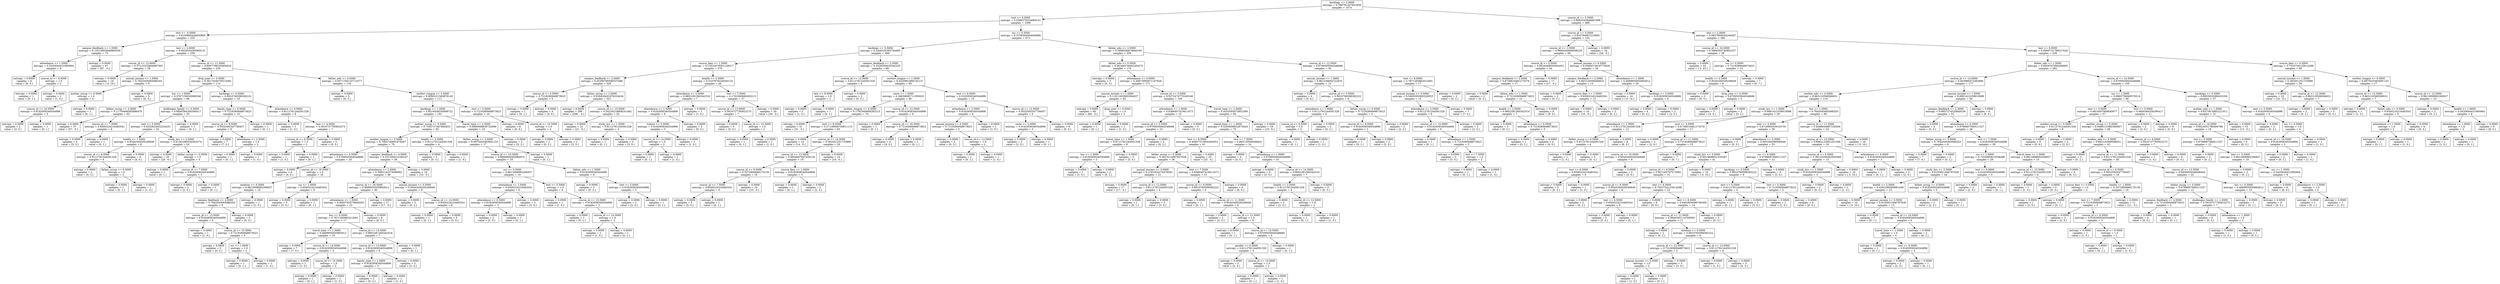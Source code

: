 digraph Tree {
0 [label="backlogs <= 2.5000\nentropy = 0.799791207831856\nsamples = 1474", shape="box"] ;
1 [label="test <= 6.5000\nentropy = 0.5580376324684141\nsamples = 1006", shape="box"] ;
0 -> 1 ;
2 [label="test <= -0.5000\nentropy = 0.8100860428450865\nsamples = 333", shape="box"] ;
1 -> 2 ;
3 [label="campus_feedback <= 1.5000\nentropy = 0.10215803640865039\nsamples = 75", shape="box"] ;
2 -> 3 ;
4 [label="attendance <= 1.5000\nentropy = 0.5435644431995964\nsamples = 8", shape="box"] ;
3 -> 4 ;
5 [label="entropy = 0.0000\nsamples = 6\nvalue = [6. 0.]", shape="box"] ;
4 -> 5 ;
6 [label="course_id <= 6.5000\nentropy = 1.0\nsamples = 2", shape="box"] ;
4 -> 6 ;
7 [label="entropy = 0.0000\nsamples = 1\nvalue = [0. 1.]", shape="box"] ;
6 -> 7 ;
8 [label="entropy = 0.0000\nsamples = 1\nvalue = [1. 0.]", shape="box"] ;
6 -> 8 ;
9 [label="entropy = 0.0000\nsamples = 67\nvalue = [67.  0.]", shape="box"] ;
3 -> 9 ;
10 [label="test <= 2.0000\nentropy = 0.9020054365905131\nsamples = 258", shape="box"] ;
2 -> 10 ;
11 [label="course_id <= 13.0000\nentropy = 0.37123232664087563\nsamples = 28", shape="box"] ;
10 -> 11 ;
12 [label="entropy = 0.0000\nsamples = 19\nvalue = [ 0. 19.]", shape="box"] ;
11 -> 12 ;
13 [label="annual_income <= 1.5000\nentropy = 0.7642045065086203\nsamples = 9", shape="box"] ;
11 -> 13 ;
14 [label="mother_occup <= 0.5000\nentropy = 1.0\nsamples = 4", shape="box"] ;
13 -> 14 ;
15 [label="course_id <= 16.0000\nentropy = 0.9182958340544896\nsamples = 3", shape="box"] ;
14 -> 15 ;
16 [label="entropy = 0.0000\nsamples = 2\nvalue = [2. 0.]", shape="box"] ;
15 -> 16 ;
17 [label="entropy = 0.0000\nsamples = 1\nvalue = [0. 1.]", shape="box"] ;
15 -> 17 ;
18 [label="entropy = 0.0000\nsamples = 1\nvalue = [0. 1.]", shape="box"] ;
14 -> 18 ;
19 [label="entropy = 0.0000\nsamples = 5\nvalue = [0. 5.]", shape="box"] ;
13 -> 19 ;
20 [label="course_id <= 11.5000\nentropy = 0.8007768165404424\nsamples = 230", shape="box"] ;
10 -> 20 ;
21 [label="drop_year <= 0.5000\nentropy = 0.5617526078313282\nsamples = 114", shape="box"] ;
20 -> 21 ;
22 [label="hsc <= 1.5000\nentropy = 0.3767150026960246\nsamples = 96", shape="box"] ;
21 -> 22 ;
23 [label="father_occup <= 2.0000\nentropy = 0.11759466565886476\nsamples = 63", shape="box"] ;
22 -> 23 ;
24 [label="entropy = 0.0000\nsamples = 57\nvalue = [57.  0.]", shape="box"] ;
23 -> 24 ;
25 [label="course_id <= 7.5000\nentropy = 0.6500224216483541\nsamples = 6", shape="box"] ;
23 -> 25 ;
26 [label="entropy = 0.0000\nsamples = 5\nvalue = [5. 0.]", shape="box"] ;
25 -> 26 ;
27 [label="entropy = 0.0000\nsamples = 1\nvalue = [0. 1.]", shape="box"] ;
25 -> 27 ;
28 [label="challenges_family <= 0.5000\nentropy = 0.6840384356390417\nsamples = 33", shape="box"] ;
22 -> 28 ;
29 [label="test <= 5.5000\nentropy = 0.6252624052234231\nsamples = 32", shape="box"] ;
28 -> 29 ;
30 [label="health <= 1.5000\nentropy = 0.9544340029249649\nsamples = 8", shape="box"] ;
29 -> 30 ;
31 [label="course_id <= 4.0000\nentropy = 0.8112781244591328\nsamples = 4", shape="box"] ;
30 -> 31 ;
32 [label="entropy = 0.0000\nsamples = 2\nvalue = [0. 2.]", shape="box"] ;
31 -> 32 ;
33 [label="father_occup <= 0.5000\nentropy = 1.0\nsamples = 2", shape="box"] ;
31 -> 33 ;
34 [label="entropy = 0.0000\nsamples = 1\nvalue = [0. 1.]", shape="box"] ;
33 -> 34 ;
35 [label="entropy = 0.0000\nsamples = 1\nvalue = [1. 0.]", shape="box"] ;
33 -> 35 ;
36 [label="entropy = 0.0000\nsamples = 4\nvalue = [4. 0.]", shape="box"] ;
30 -> 36 ;
37 [label="study_hrs <= 2.5000\nentropy = 0.41381685030363374\nsamples = 24", shape="box"] ;
29 -> 37 ;
38 [label="entropy = 0.0000\nsamples = 20\nvalue = [20.  0.]", shape="box"] ;
37 -> 38 ;
39 [label="father_occup <= 0.5000\nentropy = 1.0\nsamples = 4", shape="box"] ;
37 -> 39 ;
40 [label="entropy = 0.0000\nsamples = 1\nvalue = [0. 1.]", shape="box"] ;
39 -> 40 ;
41 [label="course_id <= 7.0000\nentropy = 0.9182958340544896\nsamples = 3", shape="box"] ;
39 -> 41 ;
42 [label="entropy = 0.0000\nsamples = 2\nvalue = [2. 0.]", shape="box"] ;
41 -> 42 ;
43 [label="entropy = 0.0000\nsamples = 1\nvalue = [0. 1.]", shape="box"] ;
41 -> 43 ;
44 [label="entropy = 0.0000\nsamples = 1\nvalue = [0. 1.]", shape="box"] ;
28 -> 44 ;
45 [label="backlogs <= 0.5000\nentropy = 0.9910760598382222\nsamples = 18", shape="box"] ;
21 -> 45 ;
46 [label="family_type <= 0.5000\nentropy = 0.7219280948873623\nsamples = 10", shape="box"] ;
45 -> 46 ;
47 [label="course_id <= 8.5000\nentropy = 0.5032583347756457\nsamples = 9", shape="box"] ;
46 -> 47 ;
48 [label="entropy = 0.0000\nsamples = 7\nvalue = [7. 0.]", shape="box"] ;
47 -> 48 ;
49 [label="attendance <= 2.5000\nentropy = 1.0\nsamples = 2", shape="box"] ;
47 -> 49 ;
50 [label="entropy = 0.0000\nsamples = 1\nvalue = [0. 1.]", shape="box"] ;
49 -> 50 ;
51 [label="entropy = 0.0000\nsamples = 1\nvalue = [1. 0.]", shape="box"] ;
49 -> 51 ;
52 [label="entropy = 0.0000\nsamples = 1\nvalue = [0. 1.]", shape="box"] ;
46 -> 52 ;
53 [label="attendance <= 0.5000\nentropy = 0.8112781244591328\nsamples = 8", shape="box"] ;
45 -> 53 ;
54 [label="entropy = 0.0000\nsamples = 1\nvalue = [1. 0.]", shape="box"] ;
53 -> 54 ;
55 [label="test <= 4.5000\nentropy = 0.5916727785823275\nsamples = 7", shape="box"] ;
53 -> 55 ;
56 [label="course_id <= 6.5000\nentropy = 1.0\nsamples = 2", shape="box"] ;
55 -> 56 ;
57 [label="entropy = 0.0000\nsamples = 1\nvalue = [1. 0.]", shape="box"] ;
56 -> 57 ;
58 [label="entropy = 0.0000\nsamples = 1\nvalue = [0. 1.]", shape="box"] ;
56 -> 58 ;
59 [label="entropy = 0.0000\nsamples = 5\nvalue = [0. 5.]", shape="box"] ;
55 -> 59 ;
60 [label="father_edu <= 0.5000\nentropy = 0.9371100125712577\nsamples = 116", shape="box"] ;
20 -> 60 ;
61 [label="entropy = 0.0000\nsamples = 5\nvalue = [0. 5.]", shape="box"] ;
60 -> 61 ;
62 [label="mother_tongue <= 3.5000\nentropy = 0.9090221560878149\nsamples = 111", shape="box"] ;
60 -> 62 ;
63 [label="backlogs <= 1.5000\nentropy = 0.8516458330898722\nsamples = 101", shape="box"] ;
62 -> 63 ;
64 [label="mother_occup <= 0.5000\nentropy = 0.7592757847892833\nsamples = 82", shape="box"] ;
63 -> 64 ;
65 [label="mother_tongue <= 0.5000\nentropy = 0.7062740891876007\nsamples = 78", shape="box"] ;
64 -> 65 ;
66 [label="attendance <= 0.5000\nentropy = 0.9709505944546686\nsamples = 20", shape="box"] ;
65 -> 66 ;
67 [label="entropy = 0.0000\nsamples = 4\nvalue = [4. 0.]", shape="box"] ;
66 -> 67 ;
68 [label="course_id <= 16.5000\nentropy = 1.0\nsamples = 16", shape="box"] ;
66 -> 68 ;
69 [label="medium <= 0.5000\nentropy = 0.8812908992306927\nsamples = 10", shape="box"] ;
68 -> 69 ;
70 [label="campus_feedback <= 4.0000\nentropy = 0.7642045065086203\nsamples = 9", shape="box"] ;
69 -> 70 ;
71 [label="course_id <= 13.0000\nentropy = 0.9182958340544896\nsamples = 6", shape="box"] ;
70 -> 71 ;
72 [label="entropy = 0.0000\nsamples = 1\nvalue = [1. 0.]", shape="box"] ;
71 -> 72 ;
73 [label="course_id <= 15.5000\nentropy = 0.7219280948873623\nsamples = 5", shape="box"] ;
71 -> 73 ;
74 [label="entropy = 0.0000\nsamples = 3\nvalue = [0. 3.]", shape="box"] ;
73 -> 74 ;
75 [label="ssc <= 1.0000\nentropy = 1.0\nsamples = 2", shape="box"] ;
73 -> 75 ;
76 [label="entropy = 0.0000\nsamples = 1\nvalue = [0. 1.]", shape="box"] ;
75 -> 76 ;
77 [label="entropy = 0.0000\nsamples = 1\nvalue = [1. 0.]", shape="box"] ;
75 -> 77 ;
78 [label="entropy = 0.0000\nsamples = 3\nvalue = [0. 3.]", shape="box"] ;
70 -> 78 ;
79 [label="entropy = 0.0000\nsamples = 1\nvalue = [1. 0.]", shape="box"] ;
69 -> 79 ;
80 [label="ssc <= 1.5000\nentropy = 0.6500224216483541\nsamples = 6", shape="box"] ;
68 -> 80 ;
81 [label="entropy = 0.0000\nsamples = 5\nvalue = [5. 0.]", shape="box"] ;
80 -> 81 ;
82 [label="entropy = 0.0000\nsamples = 1\nvalue = [0. 1.]", shape="box"] ;
80 -> 82 ;
83 [label="campus_feedback <= 4.5000\nentropy = 0.531340014180167\nsamples = 58", shape="box"] ;
65 -> 83 ;
84 [label="attendance <= 2.5000\nentropy = 0.5993142373098092\nsamples = 48", shape="box"] ;
83 -> 84 ;
85 [label="course_id <= 16.5000\nentropy = 0.4689955935892812\nsamples = 40", shape="box"] ;
84 -> 85 ;
86 [label="attendance <= 1.5000\nentropy = 0.6665783579949205\nsamples = 23", shape="box"] ;
85 -> 86 ;
87 [label="hsc <= 0.5000\nentropy = 0.7871265862012691\nsamples = 17", shape="box"] ;
86 -> 87 ;
88 [label="travel_time <= 1.5000\nentropy = 0.4689955935892812\nsamples = 10", shape="box"] ;
87 -> 88 ;
89 [label="entropy = 0.0000\nsamples = 7\nvalue = [7. 0.]", shape="box"] ;
88 -> 89 ;
90 [label="course_id <= 14.5000\nentropy = 0.9182958340544896\nsamples = 3", shape="box"] ;
88 -> 90 ;
91 [label="entropy = 0.0000\nsamples = 1\nvalue = [1. 0.]", shape="box"] ;
90 -> 91 ;
92 [label="course_id <= 15.5000\nentropy = 1.0\nsamples = 2", shape="box"] ;
90 -> 92 ;
93 [label="entropy = 0.0000\nsamples = 1\nvalue = [0. 1.]", shape="box"] ;
92 -> 93 ;
94 [label="entropy = 0.0000\nsamples = 1\nvalue = [1. 0.]", shape="box"] ;
92 -> 94 ;
95 [label="course_id <= 15.5000\nentropy = 0.9852281360342516\nsamples = 7", shape="box"] ;
87 -> 95 ;
96 [label="course_id <= 13.0000\nentropy = 0.9182958340544896\nsamples = 6", shape="box"] ;
95 -> 96 ;
97 [label="family_type <= 1.0000\nentropy = 0.9182958340544896\nsamples = 3", shape="box"] ;
96 -> 97 ;
98 [label="entropy = 0.0000\nsamples = 2\nvalue = [0. 2.]", shape="box"] ;
97 -> 98 ;
99 [label="entropy = 0.0000\nsamples = 1\nvalue = [1. 0.]", shape="box"] ;
97 -> 99 ;
100 [label="entropy = 0.0000\nsamples = 3\nvalue = [3. 0.]", shape="box"] ;
96 -> 100 ;
101 [label="entropy = 0.0000\nsamples = 1\nvalue = [0. 1.]", shape="box"] ;
95 -> 101 ;
102 [label="entropy = 0.0000\nsamples = 6\nvalue = [6. 0.]", shape="box"] ;
86 -> 102 ;
103 [label="entropy = 0.0000\nsamples = 17\nvalue = [17.  0.]", shape="box"] ;
85 -> 103 ;
104 [label="annual_income <= 0.5000\nentropy = 0.9544340029249649\nsamples = 8", shape="box"] ;
84 -> 104 ;
105 [label="entropy = 0.0000\nsamples = 2\nvalue = [0. 2.]", shape="box"] ;
104 -> 105 ;
106 [label="course_id <= 14.5000\nentropy = 0.6500224216483541\nsamples = 6", shape="box"] ;
104 -> 106 ;
107 [label="entropy = 0.0000\nsamples = 1\nvalue = [0. 1.]", shape="box"] ;
106 -> 107 ;
108 [label="entropy = 0.0000\nsamples = 5\nvalue = [5. 0.]", shape="box"] ;
106 -> 108 ;
109 [label="entropy = 0.0000\nsamples = 10\nvalue = [10.  0.]", shape="box"] ;
83 -> 109 ;
110 [label="health <= 0.5000\nentropy = 0.8112781244591328\nsamples = 4", shape="box"] ;
64 -> 110 ;
111 [label="entropy = 0.0000\nsamples = 3\nvalue = [0. 3.]", shape="box"] ;
110 -> 111 ;
112 [label="entropy = 0.0000\nsamples = 1\nvalue = [1. 0.]", shape="box"] ;
110 -> 112 ;
113 [label="travel_time <= 2.5000\nentropy = 0.9980008838722996\nsamples = 19", shape="box"] ;
63 -> 113 ;
114 [label="father_occup <= 3.5000\nentropy = 0.9975025463691153\nsamples = 17", shape="box"] ;
113 -> 114 ;
115 [label="course_id <= 16.5000\nentropy = 0.9886994082884974\nsamples = 16", shape="box"] ;
114 -> 115 ;
116 [label="ssc <= 0.5000\nentropy = 0.8812908992306927\nsamples = 10", shape="box"] ;
115 -> 116 ;
117 [label="attendance <= 1.5000\nentropy = 0.6500224216483541\nsamples = 6", shape="box"] ;
116 -> 117 ;
118 [label="attendance <= 0.5000\nentropy = 0.9182958340544896\nsamples = 3", shape="box"] ;
117 -> 118 ;
119 [label="entropy = 0.0000\nsamples = 2\nvalue = [2. 0.]", shape="box"] ;
118 -> 119 ;
120 [label="entropy = 0.0000\nsamples = 1\nvalue = [0. 1.]", shape="box"] ;
118 -> 120 ;
121 [label="entropy = 0.0000\nsamples = 3\nvalue = [3. 0.]", shape="box"] ;
117 -> 121 ;
122 [label="test <= 5.5000\nentropy = 1.0\nsamples = 4", shape="box"] ;
116 -> 122 ;
123 [label="entropy = 0.0000\nsamples = 1\nvalue = [1. 0.]", shape="box"] ;
122 -> 123 ;
124 [label="course_id <= 13.5000\nentropy = 0.9182958340544896\nsamples = 3", shape="box"] ;
122 -> 124 ;
125 [label="entropy = 0.0000\nsamples = 1\nvalue = [0. 1.]", shape="box"] ;
124 -> 125 ;
126 [label="course_id <= 14.5000\nentropy = 1.0\nsamples = 2", shape="box"] ;
124 -> 126 ;
127 [label="entropy = 0.0000\nsamples = 1\nvalue = [1. 0.]", shape="box"] ;
126 -> 127 ;
128 [label="entropy = 0.0000\nsamples = 1\nvalue = [0. 1.]", shape="box"] ;
126 -> 128 ;
129 [label="father_edu <= 1.5000\nentropy = 0.9182958340544896\nsamples = 6", shape="box"] ;
115 -> 129 ;
130 [label="entropy = 0.0000\nsamples = 3\nvalue = [0. 3.]", shape="box"] ;
129 -> 130 ;
131 [label="test <= 5.0000\nentropy = 0.9182958340544896\nsamples = 3", shape="box"] ;
129 -> 131 ;
132 [label="entropy = 0.0000\nsamples = 2\nvalue = [2. 0.]", shape="box"] ;
131 -> 132 ;
133 [label="entropy = 0.0000\nsamples = 1\nvalue = [0. 1.]", shape="box"] ;
131 -> 133 ;
134 [label="entropy = 0.0000\nsamples = 1\nvalue = [0. 1.]", shape="box"] ;
114 -> 134 ;
135 [label="entropy = 0.0000\nsamples = 2\nvalue = [0. 2.]", shape="box"] ;
113 -> 135 ;
136 [label="test <= 5.5000\nentropy = 0.7219280948873623\nsamples = 10", shape="box"] ;
62 -> 136 ;
137 [label="entropy = 0.0000\nsamples = 6\nvalue = [0. 6.]", shape="box"] ;
136 -> 137 ;
138 [label="course_id <= 15.5000\nentropy = 1.0\nsamples = 4", shape="box"] ;
136 -> 138 ;
139 [label="entropy = 0.0000\nsamples = 2\nvalue = [0. 2.]", shape="box"] ;
138 -> 139 ;
140 [label="entropy = 0.0000\nsamples = 2\nvalue = [2. 0.]", shape="box"] ;
138 -> 140 ;
141 [label="ssc <= 0.5000\nentropy = 0.3708394594646686\nsamples = 673", shape="box"] ;
1 -> 141 ;
142 [label="backlogs <= 0.5000\nentropy = 0.2446335393744495\nsamples = 469", shape="box"] ;
141 -> 142 ;
143 [label="source_fees <= 1.5000\nentropy = 0.13532679201128317\nsamples = 370", shape="box"] ;
142 -> 143 ;
144 [label="campus_feedback <= 2.5000\nentropy = 0.05390790596537686\nsamples = 326", shape="box"] ;
143 -> 144 ;
145 [label="course_id <= 0.5000\nentropy = 0.7219280948873623\nsamples = 5", shape="box"] ;
144 -> 145 ;
146 [label="entropy = 0.0000\nsamples = 1\nvalue = [0. 1.]", shape="box"] ;
145 -> 146 ;
147 [label="entropy = 0.0000\nsamples = 4\nvalue = [4. 0.]", shape="box"] ;
145 -> 147 ;
148 [label="father_occup <= 2.0000\nentropy = 0.030426401876334434\nsamples = 321", shape="box"] ;
144 -> 148 ;
149 [label="entropy = 0.0000\nsamples = 296\nvalue = [296.   0.]", shape="box"] ;
148 -> 149 ;
150 [label="course_id <= 15.5000\nentropy = 0.24229218908241482\nsamples = 25", shape="box"] ;
148 -> 150 ;
151 [label="entropy = 0.0000\nsamples = 21\nvalue = [21.  0.]", shape="box"] ;
150 -> 151 ;
152 [label="study_hrs <= 1.5000\nentropy = 0.8112781244591328\nsamples = 4", shape="box"] ;
150 -> 152 ;
153 [label="entropy = 0.0000\nsamples = 1\nvalue = [0. 1.]", shape="box"] ;
152 -> 153 ;
154 [label="entropy = 0.0000\nsamples = 3\nvalue = [3. 0.]", shape="box"] ;
152 -> 154 ;
155 [label="health <= 0.5000\nentropy = 0.5107878229540133\nsamples = 44", shape="box"] ;
143 -> 155 ;
156 [label="attendance <= 2.5000\nentropy = 0.9852281360342516\nsamples = 7", shape="box"] ;
155 -> 156 ;
157 [label="attendance <= 1.5000\nentropy = 0.9182958340544896\nsamples = 6", shape="box"] ;
156 -> 157 ;
158 [label="tuition <= 0.5000\nentropy = 0.9182958340544896\nsamples = 3", shape="box"] ;
157 -> 158 ;
159 [label="course_id <= 14.5000\nentropy = 1.0\nsamples = 2", shape="box"] ;
158 -> 159 ;
160 [label="entropy = 0.0000\nsamples = 1\nvalue = [0. 1.]", shape="box"] ;
159 -> 160 ;
161 [label="entropy = 0.0000\nsamples = 1\nvalue = [1. 0.]", shape="box"] ;
159 -> 161 ;
162 [label="entropy = 0.0000\nsamples = 1\nvalue = [1. 0.]", shape="box"] ;
158 -> 162 ;
163 [label="entropy = 0.0000\nsamples = 3\nvalue = [0. 3.]", shape="box"] ;
157 -> 163 ;
164 [label="entropy = 0.0000\nsamples = 1\nvalue = [1. 0.]", shape="box"] ;
156 -> 164 ;
165 [label="test <= 7.5000\nentropy = 0.1792560669283215\nsamples = 37", shape="box"] ;
155 -> 165 ;
166 [label="course_id <= 13.0000\nentropy = 0.5916727785823275\nsamples = 7", shape="box"] ;
165 -> 166 ;
167 [label="entropy = 0.0000\nsamples = 5\nvalue = [5. 0.]", shape="box"] ;
166 -> 167 ;
168 [label="course_id <= 15.5000\nentropy = 1.0\nsamples = 2", shape="box"] ;
166 -> 168 ;
169 [label="entropy = 0.0000\nsamples = 1\nvalue = [0. 1.]", shape="box"] ;
168 -> 169 ;
170 [label="entropy = 0.0000\nsamples = 1\nvalue = [1. 0.]", shape="box"] ;
168 -> 170 ;
171 [label="entropy = 0.0000\nsamples = 30\nvalue = [30.  0.]", shape="box"] ;
165 -> 171 ;
172 [label="campus_feedback <= 2.5000\nentropy = 0.5328350630342235\nsamples = 99", shape="box"] ;
142 -> 172 ;
173 [label="course_id <= 12.0000\nentropy = 0.8112781244591328\nsamples = 4", shape="box"] ;
172 -> 173 ;
174 [label="test <= 8.0000\nentropy = 1.0\nsamples = 2", shape="box"] ;
173 -> 174 ;
175 [label="entropy = 0.0000\nsamples = 1\nvalue = [1. 0.]", shape="box"] ;
174 -> 175 ;
176 [label="entropy = 0.0000\nsamples = 1\nvalue = [0. 1.]", shape="box"] ;
174 -> 176 ;
177 [label="entropy = 0.0000\nsamples = 2\nvalue = [0. 2.]", shape="box"] ;
173 -> 177 ;
178 [label="mother_tongue <= 1.5000\nentropy = 0.4520861986745137\nsamples = 95", shape="box"] ;
172 -> 178 ;
179 [label="caste <= 1.5000\nentropy = 0.28639695711595625\nsamples = 80", shape="box"] ;
178 -> 179 ;
180 [label="mother_tongue <= 0.5000\nentropy = 0.1792560669283215\nsamples = 74", shape="box"] ;
179 -> 180 ;
181 [label="entropy = 0.0000\nsamples = 31\nvalue = [31.  0.]", shape="box"] ;
180 -> 181 ;
182 [label="test <= 8.5000\nentropy = 0.27138958750811115\nsamples = 43", shape="box"] ;
180 -> 182 ;
183 [label="entropy = 0.0000\nsamples = 14\nvalue = [14.  0.]", shape="box"] ;
182 -> 183 ;
184 [label="course_id <= 14.5000\nentropy = 0.362051251733998\nsamples = 29", shape="box"] ;
182 -> 184 ;
185 [label="course_id <= 13.5000\nentropy = 0.4854607607459134\nsamples = 19", shape="box"] ;
184 -> 185 ;
186 [label="course_id <= 9.0000\nentropy = 0.3372900666170139\nsamples = 16", shape="box"] ;
185 -> 186 ;
187 [label="course_id <= 7.5000\nentropy = 0.6500224216483541\nsamples = 6", shape="box"] ;
186 -> 187 ;
188 [label="entropy = 0.0000\nsamples = 5\nvalue = [5. 0.]", shape="box"] ;
187 -> 188 ;
189 [label="entropy = 0.0000\nsamples = 1\nvalue = [0. 1.]", shape="box"] ;
187 -> 189 ;
190 [label="entropy = 0.0000\nsamples = 10\nvalue = [10.  0.]", shape="box"] ;
186 -> 190 ;
191 [label="source_fees <= 1.0000\nentropy = 0.9182958340544896\nsamples = 3", shape="box"] ;
185 -> 191 ;
192 [label="entropy = 0.0000\nsamples = 1\nvalue = [0. 1.]", shape="box"] ;
191 -> 192 ;
193 [label="entropy = 0.0000\nsamples = 2\nvalue = [2. 0.]", shape="box"] ;
191 -> 193 ;
194 [label="entropy = 0.0000\nsamples = 10\nvalue = [10.  0.]", shape="box"] ;
184 -> 194 ;
195 [label="course_id <= 12.5000\nentropy = 0.9182958340544896\nsamples = 6", shape="box"] ;
179 -> 195 ;
196 [label="entropy = 0.0000\nsamples = 1\nvalue = [0. 1.]", shape="box"] ;
195 -> 196 ;
197 [label="course_id <= 16.5000\nentropy = 0.7219280948873623\nsamples = 5", shape="box"] ;
195 -> 197 ;
198 [label="entropy = 0.0000\nsamples = 4\nvalue = [4. 0.]", shape="box"] ;
197 -> 198 ;
199 [label="entropy = 0.0000\nsamples = 1\nvalue = [0. 1.]", shape="box"] ;
197 -> 199 ;
200 [label="test <= 9.5000\nentropy = 0.9182958340544896\nsamples = 15", shape="box"] ;
178 -> 200 ;
201 [label="attendance <= 2.5000\nentropy = 0.9182958340544896\nsamples = 6", shape="box"] ;
200 -> 201 ;
202 [label="annual_income <= 0.5000\nentropy = 0.7219280948873623\nsamples = 5", shape="box"] ;
201 -> 202 ;
203 [label="entropy = 0.0000\nsamples = 3\nvalue = [0. 3.]", shape="box"] ;
202 -> 203 ;
204 [label="course_id <= 13.5000\nentropy = 1.0\nsamples = 2", shape="box"] ;
202 -> 204 ;
205 [label="entropy = 0.0000\nsamples = 1\nvalue = [0. 1.]", shape="box"] ;
204 -> 205 ;
206 [label="entropy = 0.0000\nsamples = 1\nvalue = [1. 0.]", shape="box"] ;
204 -> 206 ;
207 [label="entropy = 0.0000\nsamples = 1\nvalue = [1. 0.]", shape="box"] ;
201 -> 207 ;
208 [label="course_id <= 12.5000\nentropy = 0.5032583347756457\nsamples = 9", shape="box"] ;
200 -> 208 ;
209 [label="caste <= 2.0000\nentropy = 0.9182958340544896\nsamples = 3", shape="box"] ;
208 -> 209 ;
210 [label="entropy = 0.0000\nsamples = 2\nvalue = [2. 0.]", shape="box"] ;
209 -> 210 ;
211 [label="entropy = 0.0000\nsamples = 1\nvalue = [0. 1.]", shape="box"] ;
209 -> 211 ;
212 [label="entropy = 0.0000\nsamples = 6\nvalue = [6. 0.]", shape="box"] ;
208 -> 212 ;
213 [label="father_edu <= 2.5000\nentropy = 0.5898596879060195\nsamples = 204", shape="box"] ;
141 -> 213 ;
214 [label="father_edu <= 0.5000\nentropy = 0.46166576092205475\nsamples = 174", shape="box"] ;
213 -> 214 ;
215 [label="entropy = 0.0000\nsamples = 3\nvalue = [0. 3.]", shape="box"] ;
214 -> 215 ;
216 [label="attendance <= 0.5000\nentropy = 0.40873890971167626\nsamples = 171", shape="box"] ;
214 -> 216 ;
217 [label="annual_income <= 1.5000\nentropy = 0.11911602665564837\nsamples = 62", shape="box"] ;
216 -> 217 ;
218 [label="entropy = 0.0000\nsamples = 60\nvalue = [60.  0.]", shape="box"] ;
217 -> 218 ;
219 [label="drop_year <= 0.5000\nentropy = 1.0\nsamples = 2", shape="box"] ;
217 -> 219 ;
220 [label="entropy = 0.0000\nsamples = 1\nvalue = [0. 1.]", shape="box"] ;
219 -> 220 ;
221 [label="entropy = 0.0000\nsamples = 1\nvalue = [1. 0.]", shape="box"] ;
219 -> 221 ;
222 [label="course_id <= 3.5000\nentropy = 0.5272474770240346\nsamples = 109", shape="box"] ;
216 -> 222 ;
223 [label="attendance <= 1.5000\nentropy = 0.8366407419411673\nsamples = 15", shape="box"] ;
222 -> 223 ;
224 [label="course_id <= 2.5000\nentropy = 0.9709505944546686\nsamples = 10", shape="box"] ;
223 -> 224 ;
225 [label="travel_time <= 1.5000\nentropy = 0.8112781244591328\nsamples = 8", shape="box"] ;
224 -> 225 ;
226 [label="hsc <= 1.5000\nentropy = 0.9182958340544896\nsamples = 3", shape="box"] ;
225 -> 226 ;
227 [label="entropy = 0.0000\nsamples = 1\nvalue = [1. 0.]", shape="box"] ;
226 -> 227 ;
228 [label="entropy = 0.0000\nsamples = 2\nvalue = [0. 2.]", shape="box"] ;
226 -> 228 ;
229 [label="entropy = 0.0000\nsamples = 5\nvalue = [5. 0.]", shape="box"] ;
225 -> 229 ;
230 [label="entropy = 0.0000\nsamples = 2\nvalue = [0. 2.]", shape="box"] ;
224 -> 230 ;
231 [label="entropy = 0.0000\nsamples = 5\nvalue = [5. 0.]", shape="box"] ;
223 -> 231 ;
232 [label="travel_time <= 2.5000\nentropy = 0.4553595475852389\nsamples = 94", shape="box"] ;
222 -> 232 ;
233 [label="travel_time <= 1.5000\nentropy = 0.5293608652873644\nsamples = 75", shape="box"] ;
232 -> 233 ;
234 [label="test <= 8.5000\nentropy = 0.40907313904382653\nsamples = 61", shape="box"] ;
233 -> 234 ;
235 [label="father_occup <= 0.5000\nentropy = 0.5813214987637028\nsamples = 36", shape="box"] ;
234 -> 235 ;
236 [label="annual_income <= 3.0000\nentropy = 0.2761954276479391\nsamples = 21", shape="box"] ;
235 -> 236 ;
237 [label="entropy = 0.0000\nsamples = 17\nvalue = [17.  0.]", shape="box"] ;
236 -> 237 ;
238 [label="course_id <= 12.5000\nentropy = 0.8112781244591328\nsamples = 4", shape="box"] ;
236 -> 238 ;
239 [label="entropy = 0.0000\nsamples = 1\nvalue = [0. 1.]", shape="box"] ;
238 -> 239 ;
240 [label="entropy = 0.0000\nsamples = 3\nvalue = [3. 0.]", shape="box"] ;
238 -> 240 ;
241 [label="test <= 7.5000\nentropy = 0.8366407419411673\nsamples = 15", shape="box"] ;
235 -> 241 ;
242 [label="course_id <= 9.0000\nentropy = 0.9910760598382222\nsamples = 9", shape="box"] ;
241 -> 242 ;
243 [label="entropy = 0.0000\nsamples = 1\nvalue = [0. 1.]", shape="box"] ;
242 -> 243 ;
244 [label="course_id <= 11.5000\nentropy = 0.9544340029249649\nsamples = 8", shape="box"] ;
242 -> 244 ;
245 [label="entropy = 0.0000\nsamples = 2\nvalue = [2. 0.]", shape="box"] ;
244 -> 245 ;
246 [label="course_id <= 12.5000\nentropy = 1.0\nsamples = 6", shape="box"] ;
244 -> 246 ;
247 [label="entropy = 0.0000\nsamples = 1\nvalue = [0. 1.]", shape="box"] ;
246 -> 247 ;
248 [label="course_id <= 15.5000\nentropy = 0.9709505944546686\nsamples = 5", shape="box"] ;
246 -> 248 ;
249 [label="gender <= 0.5000\nentropy = 0.8112781244591328\nsamples = 4", shape="box"] ;
248 -> 249 ;
250 [label="entropy = 0.0000\nsamples = 2\nvalue = [2. 0.]", shape="box"] ;
249 -> 250 ;
251 [label="course_id <= 14.0000\nentropy = 1.0\nsamples = 2", shape="box"] ;
249 -> 251 ;
252 [label="entropy = 0.0000\nsamples = 1\nvalue = [0. 1.]", shape="box"] ;
251 -> 252 ;
253 [label="entropy = 0.0000\nsamples = 1\nvalue = [1. 0.]", shape="box"] ;
251 -> 253 ;
254 [label="entropy = 0.0000\nsamples = 1\nvalue = [0. 1.]", shape="box"] ;
248 -> 254 ;
255 [label="entropy = 0.0000\nsamples = 6\nvalue = [6. 0.]", shape="box"] ;
241 -> 255 ;
256 [label="entropy = 0.0000\nsamples = 25\nvalue = [25.  0.]", shape="box"] ;
234 -> 256 ;
257 [label="test <= 7.5000\nentropy = 0.863120568566631\nsamples = 14", shape="box"] ;
233 -> 257 ;
258 [label="entropy = 0.0000\nsamples = 4\nvalue = [4. 0.]", shape="box"] ;
257 -> 258 ;
259 [label="attendance <= 1.5000\nentropy = 0.9709505944546686\nsamples = 10", shape="box"] ;
257 -> 259 ;
260 [label="entropy = 0.0000\nsamples = 3\nvalue = [3. 0.]", shape="box"] ;
259 -> 260 ;
261 [label="course_id <= 14.5000\nentropy = 0.9852281360342516\nsamples = 7", shape="box"] ;
259 -> 261 ;
262 [label="health <= 2.5000\nentropy = 0.8112781244591328\nsamples = 4", shape="box"] ;
261 -> 262 ;
263 [label="entropy = 0.0000\nsamples = 2\nvalue = [2. 0.]", shape="box"] ;
262 -> 263 ;
264 [label="course_id <= 12.5000\nentropy = 1.0\nsamples = 2", shape="box"] ;
262 -> 264 ;
265 [label="entropy = 0.0000\nsamples = 1\nvalue = [0. 1.]", shape="box"] ;
264 -> 265 ;
266 [label="entropy = 0.0000\nsamples = 1\nvalue = [1. 0.]", shape="box"] ;
264 -> 266 ;
267 [label="entropy = 0.0000\nsamples = 3\nvalue = [0. 3.]", shape="box"] ;
261 -> 267 ;
268 [label="entropy = 0.0000\nsamples = 19\nvalue = [19.  0.]", shape="box"] ;
232 -> 268 ;
269 [label="course_id <= 12.5000\nentropy = 0.9709505944546686\nsamples = 30", shape="box"] ;
213 -> 269 ;
270 [label="annual_income <= 1.5000\nentropy = 0.961236604722876\nsamples = 13", shape="box"] ;
269 -> 270 ;
271 [label="entropy = 0.0000\nsamples = 4\nvalue = [0. 4.]", shape="box"] ;
270 -> 271 ;
272 [label="course_id <= 3.5000\nentropy = 0.9910760598382222\nsamples = 9", shape="box"] ;
270 -> 272 ;
273 [label="attendance <= 1.5000\nentropy = 0.8112781244591328\nsamples = 4", shape="box"] ;
272 -> 273 ;
274 [label="course_id <= 0.5000\nentropy = 1.0\nsamples = 2", shape="box"] ;
273 -> 274 ;
275 [label="entropy = 0.0000\nsamples = 1\nvalue = [0. 1.]", shape="box"] ;
274 -> 275 ;
276 [label="entropy = 0.0000\nsamples = 1\nvalue = [1. 0.]", shape="box"] ;
274 -> 276 ;
277 [label="entropy = 0.0000\nsamples = 2\nvalue = [0. 2.]", shape="box"] ;
273 -> 277 ;
278 [label="father_occup <= 0.5000\nentropy = 0.7219280948873623\nsamples = 5", shape="box"] ;
272 -> 278 ;
279 [label="course_id <= 8.5000\nentropy = 0.9182958340544896\nsamples = 3", shape="box"] ;
278 -> 279 ;
280 [label="entropy = 0.0000\nsamples = 1\nvalue = [0. 1.]", shape="box"] ;
279 -> 280 ;
281 [label="entropy = 0.0000\nsamples = 2\nvalue = [2. 0.]", shape="box"] ;
279 -> 281 ;
282 [label="entropy = 0.0000\nsamples = 2\nvalue = [2. 0.]", shape="box"] ;
278 -> 282 ;
283 [label="test <= 9.0000\nentropy = 0.7871265862012691\nsamples = 17", shape="box"] ;
269 -> 283 ;
284 [label="annual_income <= 0.5000\nentropy = 0.5665095065529053\nsamples = 15", shape="box"] ;
283 -> 284 ;
285 [label="attendance <= 2.5000\nentropy = 0.8112781244591328\nsamples = 8", shape="box"] ;
284 -> 285 ;
286 [label="course_id <= 14.0000\nentropy = 0.9182958340544896\nsamples = 6", shape="box"] ;
285 -> 286 ;
287 [label="entropy = 0.0000\nsamples = 1\nvalue = [0. 1.]", shape="box"] ;
286 -> 287 ;
288 [label="attendance <= 1.5000\nentropy = 0.7219280948873623\nsamples = 5", shape="box"] ;
286 -> 288 ;
289 [label="entropy = 0.0000\nsamples = 3\nvalue = [3. 0.]", shape="box"] ;
288 -> 289 ;
290 [label="test <= 7.5000\nentropy = 1.0\nsamples = 2", shape="box"] ;
288 -> 290 ;
291 [label="entropy = 0.0000\nsamples = 1\nvalue = [0. 1.]", shape="box"] ;
290 -> 291 ;
292 [label="entropy = 0.0000\nsamples = 1\nvalue = [1. 0.]", shape="box"] ;
290 -> 292 ;
293 [label="entropy = 0.0000\nsamples = 2\nvalue = [2. 0.]", shape="box"] ;
285 -> 293 ;
294 [label="entropy = 0.0000\nsamples = 7\nvalue = [7. 0.]", shape="box"] ;
284 -> 294 ;
295 [label="entropy = 0.0000\nsamples = 2\nvalue = [0. 2.]", shape="box"] ;
283 -> 295 ;
296 [label="course_id <= 5.5000\nentropy = 0.9993543848687498\nsamples = 468", shape="box"] ;
0 -> 296 ;
297 [label="course_id <= 3.5000\nentropy = 0.833764907210665\nsamples = 102", shape="box"] ;
296 -> 297 ;
298 [label="course_id <= 1.5000\nentropy = 0.9692040949598235\nsamples = 68", shape="box"] ;
297 -> 298 ;
299 [label="course_id <= 0.5000\nentropy = 0.6024308020404453\nsamples = 34", shape="box"] ;
298 -> 299 ;
300 [label="campus_feedback <= 2.5000\nentropy = 0.8739810481273578\nsamples = 17", shape="box"] ;
299 -> 300 ;
301 [label="entropy = 0.0000\nsamples = 2\nvalue = [0. 2.]", shape="box"] ;
300 -> 301 ;
302 [label="father_edu <= 1.5000\nentropy = 0.7219280948873623\nsamples = 15", shape="box"] ;
300 -> 302 ;
303 [label="health <= 2.5000\nentropy = 0.9852281360342516\nsamples = 7", shape="box"] ;
302 -> 303 ;
304 [label="entropy = 0.0000\nsamples = 2\nvalue = [0. 2.]", shape="box"] ;
303 -> 304 ;
305 [label="attendance <= 0.5000\nentropy = 0.7219280948873623\nsamples = 5", shape="box"] ;
303 -> 305 ;
306 [label="entropy = 0.0000\nsamples = 1\nvalue = [0. 1.]", shape="box"] ;
305 -> 306 ;
307 [label="entropy = 0.0000\nsamples = 4\nvalue = [4. 0.]", shape="box"] ;
305 -> 307 ;
308 [label="entropy = 0.0000\nsamples = 8\nvalue = [8. 0.]", shape="box"] ;
302 -> 308 ;
309 [label="entropy = 0.0000\nsamples = 17\nvalue = [17.  0.]", shape="box"] ;
299 -> 309 ;
310 [label="annual_income <= 0.5000\nentropy = 0.9366673818775626\nsamples = 34", shape="box"] ;
298 -> 310 ;
311 [label="campus_feedback <= 2.5000\nentropy = 0.863120568566631\nsamples = 14", shape="box"] ;
310 -> 311 ;
312 [label="entropy = 0.0000\nsamples = 2\nvalue = [0. 2.]", shape="box"] ;
311 -> 312 ;
313 [label="source_fees <= 1.5000\nentropy = 0.6500224216483541\nsamples = 12", shape="box"] ;
311 -> 313 ;
314 [label="entropy = 0.0000\nsamples = 10\nvalue = [10.  0.]", shape="box"] ;
313 -> 314 ;
315 [label="entropy = 0.0000\nsamples = 2\nvalue = [0. 2.]", shape="box"] ;
313 -> 315 ;
316 [label="attendance <= 1.5000\nentropy = 0.4689955935892812\nsamples = 20", shape="box"] ;
310 -> 316 ;
317 [label="entropy = 0.0000\nsamples = 14\nvalue = [ 0. 14.]", shape="box"] ;
316 -> 317 ;
318 [label="backlogs <= 3.5000\nentropy = 0.9182958340544896\nsamples = 6", shape="box"] ;
316 -> 318 ;
319 [label="entropy = 0.0000\nsamples = 4\nvalue = [0. 4.]", shape="box"] ;
318 -> 319 ;
320 [label="entropy = 0.0000\nsamples = 2\nvalue = [2. 0.]", shape="box"] ;
318 -> 320 ;
321 [label="entropy = 0.0000\nsamples = 34\nvalue = [34.  0.]", shape="box"] ;
297 -> 321 ;
322 [label="test <= 2.0000\nentropy = 0.9937660034246587\nsamples = 366", shape="box"] ;
296 -> 322 ;
323 [label="course_id <= 16.5000\nentropy = 0.3984592740952357\nsamples = 38", shape="box"] ;
322 -> 323 ;
324 [label="entropy = 0.0000\nsamples = 23\nvalue = [ 0. 23.]", shape="box"] ;
323 -> 324 ;
325 [label="ssc <= 0.5000\nentropy = 0.7219280948873623\nsamples = 15", shape="box"] ;
323 -> 325 ;
326 [label="health <= 2.5000\nentropy = 0.9544340029249649\nsamples = 8", shape="box"] ;
325 -> 326 ;
327 [label="entropy = 0.0000\nsamples = 3\nvalue = [0. 3.]", shape="box"] ;
326 -> 327 ;
328 [label="drop_year <= 0.5000\nentropy = 0.9709505944546686\nsamples = 5", shape="box"] ;
326 -> 328 ;
329 [label="entropy = 0.0000\nsamples = 3\nvalue = [3. 0.]", shape="box"] ;
328 -> 329 ;
330 [label="entropy = 0.0000\nsamples = 2\nvalue = [0. 2.]", shape="box"] ;
328 -> 330 ;
331 [label="entropy = 0.0000\nsamples = 7\nvalue = [0. 7.]", shape="box"] ;
325 -> 331 ;
332 [label="test <= 9.5000\nentropy = 0.9999731799527628\nsamples = 328", shape="box"] ;
322 -> 332 ;
333 [label="father_edu <= 1.5000\nentropy = 0.9928767494286805\nsamples = 282", shape="box"] ;
332 -> 333 ;
334 [label="course_id <= 14.5000\nentropy = 0.943988472382906\nsamples = 177", shape="box"] ;
333 -> 334 ;
335 [label="mother_edu <= 0.5000\nentropy = 0.863120568566631\nsamples = 119", shape="box"] ;
334 -> 335 ;
336 [label="study_hrs <= 1.5000\nentropy = 0.9991421039919088\nsamples = 29", shape="box"] ;
335 -> 336 ;
337 [label="attendance <= 1.5000\nentropy = 0.8112781244591328\nsamples = 12", shape="box"] ;
336 -> 337 ;
338 [label="father_occup <= 0.5000\nentropy = 0.8112781244591328\nsamples = 4", shape="box"] ;
337 -> 338 ;
339 [label="entropy = 0.0000\nsamples = 1\nvalue = [1. 0.]", shape="box"] ;
338 -> 339 ;
340 [label="entropy = 0.0000\nsamples = 3\nvalue = [0. 3.]", shape="box"] ;
338 -> 340 ;
341 [label="entropy = 0.0000\nsamples = 8\nvalue = [8. 0.]", shape="box"] ;
337 -> 341 ;
342 [label="test <= 4.5000\nentropy = 0.8739810481273578\nsamples = 17", shape="box"] ;
336 -> 342 ;
343 [label="entropy = 0.0000\nsamples = 2\nvalue = [2. 0.]", shape="box"] ;
342 -> 343 ;
344 [label="course_id <= 11.5000\nentropy = 0.7219280948873623\nsamples = 15", shape="box"] ;
342 -> 344 ;
345 [label="course_id <= 10.5000\nentropy = 0.9544340029249649\nsamples = 8", shape="box"] ;
344 -> 345 ;
346 [label="test <= 6.5000\nentropy = 0.6500224216483541\nsamples = 6", shape="box"] ;
345 -> 346 ;
347 [label="entropy = 0.0000\nsamples = 5\nvalue = [0. 5.]", shape="box"] ;
346 -> 347 ;
348 [label="entropy = 0.0000\nsamples = 1\nvalue = [1. 0.]", shape="box"] ;
346 -> 348 ;
349 [label="entropy = 0.0000\nsamples = 2\nvalue = [2. 0.]", shape="box"] ;
345 -> 349 ;
350 [label="entropy = 0.0000\nsamples = 7\nvalue = [0. 7.]", shape="box"] ;
344 -> 350 ;
351 [label="hsc <= 1.5000\nentropy = 0.7642045065086203\nsamples = 90", shape="box"] ;
335 -> 351 ;
352 [label="test <= 4.5000\nentropy = 0.8726965039103791\nsamples = 58", shape="box"] ;
351 -> 352 ;
353 [label="entropy = 0.0000\nsamples = 5\nvalue = [0. 5.]", shape="box"] ;
352 -> 353 ;
354 [label="attendance <= 2.5000\nentropy = 0.905200296956048\nsamples = 53", shape="box"] ;
352 -> 354 ;
355 [label="study_hrs <= 3.5000\nentropy = 0.8014698931335287\nsamples = 41", shape="box"] ;
354 -> 355 ;
356 [label="course_id <= 9.5000\nentropy = 0.907165767573082\nsamples = 31", shape="box"] ;
355 -> 356 ;
357 [label="course_id <= 6.5000\nentropy = 0.9544340029249649\nsamples = 8", shape="box"] ;
356 -> 357 ;
358 [label="entropy = 0.0000\nsamples = 2\nvalue = [0. 2.]", shape="box"] ;
357 -> 358 ;
359 [label="test <= 6.5000\nentropy = 0.6500224216483541\nsamples = 6", shape="box"] ;
357 -> 359 ;
360 [label="entropy = 0.0000\nsamples = 5\nvalue = [5. 0.]", shape="box"] ;
359 -> 360 ;
361 [label="entropy = 0.0000\nsamples = 1\nvalue = [0. 1.]", shape="box"] ;
359 -> 361 ;
362 [label="test <= 6.5000\nentropy = 0.7553754125614288\nsamples = 23", shape="box"] ;
356 -> 362 ;
363 [label="entropy = 0.0000\nsamples = 9\nvalue = [0. 9.]", shape="box"] ;
362 -> 363 ;
364 [label="test <= 8.5000\nentropy = 0.9402859586706309\nsamples = 14", shape="box"] ;
362 -> 364 ;
365 [label="course_id <= 11.0000\nentropy = 0.9940302114769565\nsamples = 11", shape="box"] ;
364 -> 365 ;
366 [label="entropy = 0.0000\nsamples = 2\nvalue = [0. 2.]", shape="box"] ;
365 -> 366 ;
367 [label="medium <= 0.5000\nentropy = 0.9910760598382222\nsamples = 9", shape="box"] ;
365 -> 367 ;
368 [label="course_id <= 12.5000\nentropy = 0.7219280948873623\nsamples = 5", shape="box"] ;
367 -> 368 ;
369 [label="annual_income <= 0.5000\nentropy = 1.0\nsamples = 2", shape="box"] ;
368 -> 369 ;
370 [label="entropy = 0.0000\nsamples = 1\nvalue = [1. 0.]", shape="box"] ;
369 -> 370 ;
371 [label="entropy = 0.0000\nsamples = 1\nvalue = [0. 1.]", shape="box"] ;
369 -> 371 ;
372 [label="entropy = 0.0000\nsamples = 3\nvalue = [3. 0.]", shape="box"] ;
368 -> 372 ;
373 [label="course_id <= 13.0000\nentropy = 0.8112781244591328\nsamples = 4", shape="box"] ;
367 -> 373 ;
374 [label="entropy = 0.0000\nsamples = 1\nvalue = [1. 0.]", shape="box"] ;
373 -> 374 ;
375 [label="entropy = 0.0000\nsamples = 3\nvalue = [0. 3.]", shape="box"] ;
373 -> 375 ;
376 [label="entropy = 0.0000\nsamples = 3\nvalue = [0. 3.]", shape="box"] ;
364 -> 376 ;
377 [label="entropy = 0.0000\nsamples = 10\nvalue = [ 0. 10.]", shape="box"] ;
355 -> 377 ;
378 [label="ssc <= 0.5000\nentropy = 0.9798687566511527\nsamples = 12", shape="box"] ;
354 -> 378 ;
379 [label="backlogs <= 3.5000\nentropy = 0.9910760598382222\nsamples = 9", shape="box"] ;
378 -> 379 ;
380 [label="test <= 5.5000\nentropy = 0.8112781244591328\nsamples = 4", shape="box"] ;
379 -> 380 ;
381 [label="entropy = 0.0000\nsamples = 1\nvalue = [0. 1.]", shape="box"] ;
380 -> 381 ;
382 [label="entropy = 0.0000\nsamples = 3\nvalue = [3. 0.]", shape="box"] ;
380 -> 382 ;
383 [label="test <= 5.5000\nentropy = 0.7219280948873623\nsamples = 5", shape="box"] ;
379 -> 383 ;
384 [label="entropy = 0.0000\nsamples = 1\nvalue = [1. 0.]", shape="box"] ;
383 -> 384 ;
385 [label="entropy = 0.0000\nsamples = 4\nvalue = [0. 4.]", shape="box"] ;
383 -> 385 ;
386 [label="entropy = 0.0000\nsamples = 3\nvalue = [3. 0.]", shape="box"] ;
378 -> 386 ;
387 [label="course_id <= 11.5000\nentropy = 0.4488644887230294\nsamples = 32", shape="box"] ;
351 -> 387 ;
388 [label="course_id <= 10.5000\nentropy = 0.6962122601251458\nsamples = 16", shape="box"] ;
387 -> 388 ;
389 [label="course_id <= 6.5000\nentropy = 0.39124356362925566\nsamples = 13", shape="box"] ;
388 -> 389 ;
390 [label="study_hrs <= 1.5000\nentropy = 0.9182958340544896\nsamples = 3", shape="box"] ;
389 -> 390 ;
391 [label="entropy = 0.0000\nsamples = 2\nvalue = [0. 2.]", shape="box"] ;
390 -> 391 ;
392 [label="entropy = 0.0000\nsamples = 1\nvalue = [1. 0.]", shape="box"] ;
390 -> 392 ;
393 [label="entropy = 0.0000\nsamples = 10\nvalue = [ 0. 10.]", shape="box"] ;
389 -> 393 ;
394 [label="attendance <= 0.5000\nentropy = 0.9182958340544896\nsamples = 3", shape="box"] ;
388 -> 394 ;
395 [label="entropy = 0.0000\nsamples = 1\nvalue = [0. 1.]", shape="box"] ;
394 -> 395 ;
396 [label="entropy = 0.0000\nsamples = 2\nvalue = [2. 0.]", shape="box"] ;
394 -> 396 ;
397 [label="entropy = 0.0000\nsamples = 16\nvalue = [ 0. 16.]", shape="box"] ;
387 -> 397 ;
398 [label="annual_income <= 1.5000\nentropy = 0.9991421039919088\nsamples = 58", shape="box"] ;
334 -> 398 ;
399 [label="campus_feedback <= 2.5000\nentropy = 0.9957274520849256\nsamples = 52", shape="box"] ;
398 -> 399 ;
400 [label="entropy = 0.0000\nsamples = 4\nvalue = [4. 0.]", shape="box"] ;
399 -> 400 ;
401 [label="attendance <= 0.5000\nentropy = 0.9798687566511527\nsamples = 48", shape="box"] ;
399 -> 401 ;
402 [label="father_occup <= 5.0000\nentropy = 0.7642045065086203\nsamples = 9", shape="box"] ;
401 -> 402 ;
403 [label="entropy = 0.0000\nsamples = 7\nvalue = [7. 0.]", shape="box"] ;
402 -> 403 ;
404 [label="entropy = 0.0000\nsamples = 2\nvalue = [0. 2.]", shape="box"] ;
402 -> 404 ;
405 [label="test <= 7.5000\nentropy = 0.9182958340544896\nsamples = 39", shape="box"] ;
401 -> 405 ;
406 [label="ssc <= 1.5000\nentropy = 0.7355085815538398\nsamples = 29", shape="box"] ;
405 -> 406 ;
407 [label="study_hrs <= 3.5000\nentropy = 0.6193821946787638\nsamples = 26", shape="box"] ;
406 -> 407 ;
408 [label="health <= 2.5000\nentropy = 0.4262286569981449\nsamples = 23", shape="box"] ;
407 -> 408 ;
409 [label="entropy = 0.0000\nsamples = 10\nvalue = [ 0. 10.]", shape="box"] ;
408 -> 409 ;
410 [label="annual_income <= 0.5000\nentropy = 0.6193821946787638\nsamples = 13", shape="box"] ;
408 -> 410 ;
411 [label="entropy = 0.0000\nsamples = 7\nvalue = [0. 7.]", shape="box"] ;
410 -> 411 ;
412 [label="course_id <= 16.5000\nentropy = 0.9182958340544896\nsamples = 6", shape="box"] ;
410 -> 412 ;
413 [label="travel_time <= 1.5000\nentropy = 1.0\nsamples = 4", shape="box"] ;
412 -> 413 ;
414 [label="entropy = 0.0000\nsamples = 1\nvalue = [0. 1.]", shape="box"] ;
413 -> 414 ;
415 [label="test <= 6.5000\nentropy = 0.9182958340544896\nsamples = 3", shape="box"] ;
413 -> 415 ;
416 [label="entropy = 0.0000\nsamples = 2\nvalue = [2. 0.]", shape="box"] ;
415 -> 416 ;
417 [label="entropy = 0.0000\nsamples = 1\nvalue = [0. 1.]", shape="box"] ;
415 -> 417 ;
418 [label="entropy = 0.0000\nsamples = 2\nvalue = [0. 2.]", shape="box"] ;
412 -> 418 ;
419 [label="father_occup <= 0.5000\nentropy = 0.9182958340544896\nsamples = 3", shape="box"] ;
407 -> 419 ;
420 [label="entropy = 0.0000\nsamples = 2\nvalue = [2. 0.]", shape="box"] ;
419 -> 420 ;
421 [label="entropy = 0.0000\nsamples = 1\nvalue = [0. 1.]", shape="box"] ;
419 -> 421 ;
422 [label="test <= 6.0000\nentropy = 0.9182958340544896\nsamples = 3", shape="box"] ;
406 -> 422 ;
423 [label="entropy = 0.0000\nsamples = 2\nvalue = [2. 0.]", shape="box"] ;
422 -> 423 ;
424 [label="entropy = 0.0000\nsamples = 1\nvalue = [0. 1.]", shape="box"] ;
422 -> 424 ;
425 [label="travel_time <= 1.5000\nentropy = 0.8812908992306927\nsamples = 10", shape="box"] ;
405 -> 425 ;
426 [label="course_id <= 15.5000\nentropy = 0.8112781244591328\nsamples = 4", shape="box"] ;
425 -> 426 ;
427 [label="entropy = 0.0000\nsamples = 1\nvalue = [1. 0.]", shape="box"] ;
426 -> 427 ;
428 [label="entropy = 0.0000\nsamples = 3\nvalue = [0. 3.]", shape="box"] ;
426 -> 428 ;
429 [label="entropy = 0.0000\nsamples = 6\nvalue = [6. 0.]", shape="box"] ;
425 -> 429 ;
430 [label="entropy = 0.0000\nsamples = 6\nvalue = [6. 0.]", shape="box"] ;
398 -> 430 ;
431 [label="course_id <= 14.5000\nentropy = 0.9709505944546686\nsamples = 105", shape="box"] ;
333 -> 431 ;
432 [label="ssc <= 1.5000\nentropy = 0.9993759069576514\nsamples = 68", shape="box"] ;
431 -> 432 ;
433 [label="test <= 4.5000\nentropy = 0.9819407868640977\nsamples = 57", shape="box"] ;
432 -> 433 ;
434 [label="mother_occup <= 0.5000\nentropy = 0.8112781244591328\nsamples = 8", shape="box"] ;
433 -> 434 ;
435 [label="entropy = 0.0000\nsamples = 6\nvalue = [0. 6.]", shape="box"] ;
434 -> 435 ;
436 [label="entropy = 0.0000\nsamples = 2\nvalue = [2. 0.]", shape="box"] ;
434 -> 436 ;
437 [label="mother_occup <= 0.5000\nentropy = 0.9486131982385807\nsamples = 49", shape="box"] ;
433 -> 437 ;
438 [label="mother_edu <= 0.5000\nentropy = 0.863120568566631\nsamples = 42", shape="box"] ;
437 -> 438 ;
439 [label="entropy = 0.0000\nsamples = 2\nvalue = [0. 2.]", shape="box"] ;
438 -> 439 ;
440 [label="course_id <= 11.5000\nentropy = 0.8112781244591328\nsamples = 40", shape="box"] ;
438 -> 440 ;
441 [label="course_id <= 6.5000\nentropy = 0.5032583347756457\nsamples = 18", shape="box"] ;
440 -> 441 ;
442 [label="source_fees <= 0.5000\nentropy = 1.0\nsamples = 2", shape="box"] ;
441 -> 442 ;
443 [label="entropy = 0.0000\nsamples = 1\nvalue = [1. 0.]", shape="box"] ;
442 -> 443 ;
444 [label="entropy = 0.0000\nsamples = 1\nvalue = [0. 1.]", shape="box"] ;
442 -> 444 ;
445 [label="health <= 1.0000\nentropy = 0.3372900666170139\nsamples = 16", shape="box"] ;
441 -> 445 ;
446 [label="test <= 7.0000\nentropy = 0.7219280948873623\nsamples = 5", shape="box"] ;
445 -> 446 ;
447 [label="entropy = 0.0000\nsamples = 2\nvalue = [2. 0.]", shape="box"] ;
446 -> 447 ;
448 [label="course_id <= 8.5000\nentropy = 0.9182958340544896\nsamples = 3", shape="box"] ;
446 -> 448 ;
449 [label="entropy = 0.0000\nsamples = 1\nvalue = [1. 0.]", shape="box"] ;
448 -> 449 ;
450 [label="course_id <= 9.5000\nentropy = 1.0\nsamples = 2", shape="box"] ;
448 -> 450 ;
451 [label="entropy = 0.0000\nsamples = 1\nvalue = [0. 1.]", shape="box"] ;
450 -> 451 ;
452 [label="entropy = 0.0000\nsamples = 1\nvalue = [1. 0.]", shape="box"] ;
450 -> 452 ;
453 [label="entropy = 0.0000\nsamples = 11\nvalue = [11.  0.]", shape="box"] ;
445 -> 453 ;
454 [label="course_id <= 13.5000\nentropy = 0.9456603046006402\nsamples = 22", shape="box"] ;
440 -> 454 ;
455 [label="father_occup <= 0.5000\nentropy = 0.9798687566511527\nsamples = 12", shape="box"] ;
454 -> 455 ;
456 [label="campus_feedback <= 4.5000\nentropy = 0.7219280948873623\nsamples = 5", shape="box"] ;
455 -> 456 ;
457 [label="entropy = 0.0000\nsamples = 4\nvalue = [4. 0.]", shape="box"] ;
456 -> 457 ;
458 [label="entropy = 0.0000\nsamples = 1\nvalue = [0. 1.]", shape="box"] ;
456 -> 458 ;
459 [label="challenges_family <= 1.0000\nentropy = 0.5916727785823275\nsamples = 7", shape="box"] ;
455 -> 459 ;
460 [label="entropy = 0.0000\nsamples = 5\nvalue = [0. 5.]", shape="box"] ;
459 -> 460 ;
461 [label="attendance <= 1.5000\nentropy = 1.0\nsamples = 2", shape="box"] ;
459 -> 461 ;
462 [label="entropy = 0.0000\nsamples = 1\nvalue = [1. 0.]", shape="box"] ;
461 -> 462 ;
463 [label="entropy = 0.0000\nsamples = 1\nvalue = [0. 1.]", shape="box"] ;
461 -> 463 ;
464 [label="hsc <= 0.5000\nentropy = 0.4689955935892812\nsamples = 10", shape="box"] ;
454 -> 464 ;
465 [label="entropy = 0.0000\nsamples = 1\nvalue = [0. 1.]", shape="box"] ;
464 -> 465 ;
466 [label="entropy = 0.0000\nsamples = 9\nvalue = [9. 0.]", shape="box"] ;
464 -> 466 ;
467 [label="course_id <= 8.0000\nentropy = 0.5916727785823275\nsamples = 7", shape="box"] ;
437 -> 467 ;
468 [label="entropy = 0.0000\nsamples = 1\nvalue = [1. 0.]", shape="box"] ;
467 -> 468 ;
469 [label="entropy = 0.0000\nsamples = 6\nvalue = [0. 6.]", shape="box"] ;
467 -> 469 ;
470 [label="test <= 5.5000\nentropy = 0.6840384356390417\nsamples = 11", shape="box"] ;
432 -> 470 ;
471 [label="entropy = 0.0000\nsamples = 2\nvalue = [2. 0.]", shape="box"] ;
470 -> 471 ;
472 [label="entropy = 0.0000\nsamples = 9\nvalue = [0. 9.]", shape="box"] ;
470 -> 472 ;
473 [label="backlogs <= 6.5000\nentropy = 0.8003922080453356\nsamples = 37", shape="box"] ;
431 -> 473 ;
474 [label="mother_edu <= 1.5000\nentropy = 0.6373874992221911\nsamples = 31", shape="box"] ;
473 -> 474 ;
475 [label="course_id <= 16.5000\nentropy = 0.8524051786494786\nsamples = 18", shape="box"] ;
474 -> 475 ;
476 [label="hsc <= 0.5000\nentropy = 0.9798687566511527\nsamples = 12", shape="box"] ;
475 -> 476 ;
477 [label="entropy = 0.0000\nsamples = 2\nvalue = [0. 2.]", shape="box"] ;
476 -> 477 ;
478 [label="test <= 5.5000\nentropy = 0.8812908992306927\nsamples = 10", shape="box"] ;
476 -> 478 ;
479 [label="entropy = 0.0000\nsamples = 2\nvalue = [0. 2.]", shape="box"] ;
478 -> 479 ;
480 [label="ssc <= 1.5000\nentropy = 0.5435644431995964\nsamples = 8", shape="box"] ;
478 -> 480 ;
481 [label="entropy = 0.0000\nsamples = 6\nvalue = [6. 0.]", shape="box"] ;
480 -> 481 ;
482 [label="attendance <= 2.5000\nentropy = 1.0\nsamples = 2", shape="box"] ;
480 -> 482 ;
483 [label="entropy = 0.0000\nsamples = 1\nvalue = [0. 1.]", shape="box"] ;
482 -> 483 ;
484 [label="entropy = 0.0000\nsamples = 1\nvalue = [1. 0.]", shape="box"] ;
482 -> 484 ;
485 [label="entropy = 0.0000\nsamples = 6\nvalue = [6. 0.]", shape="box"] ;
475 -> 485 ;
486 [label="entropy = 0.0000\nsamples = 13\nvalue = [13.  0.]", shape="box"] ;
474 -> 486 ;
487 [label="test <= 5.5000\nentropy = 0.9182958340544896\nsamples = 6", shape="box"] ;
473 -> 487 ;
488 [label="entropy = 0.0000\nsamples = 2\nvalue = [0. 2.]", shape="box"] ;
487 -> 488 ;
489 [label="ssc <= 0.5000\nentropy = 1.0\nsamples = 4", shape="box"] ;
487 -> 489 ;
490 [label="course_id <= 16.5000\nentropy = 0.9182958340544896\nsamples = 3", shape="box"] ;
489 -> 490 ;
491 [label="entropy = 0.0000\nsamples = 2\nvalue = [0. 2.]", shape="box"] ;
490 -> 491 ;
492 [label="entropy = 0.0000\nsamples = 1\nvalue = [1. 0.]", shape="box"] ;
490 -> 492 ;
493 [label="entropy = 0.0000\nsamples = 1\nvalue = [1. 0.]", shape="box"] ;
489 -> 493 ;
494 [label="source_fees <= 0.5000\nentropy = 0.7553754125614288\nsamples = 46", shape="box"] ;
332 -> 494 ;
495 [label="annual_income <= 1.5000\nentropy = 0.362051251733998\nsamples = 29", shape="box"] ;
494 -> 495 ;
496 [label="entropy = 0.0000\nsamples = 22\nvalue = [22.  0.]", shape="box"] ;
495 -> 496 ;
497 [label="course_id <= 12.5000\nentropy = 0.863120568566631\nsamples = 7", shape="box"] ;
495 -> 497 ;
498 [label="entropy = 0.0000\nsamples = 2\nvalue = [0. 2.]", shape="box"] ;
497 -> 498 ;
499 [label="entropy = 0.0000\nsamples = 5\nvalue = [5. 0.]", shape="box"] ;
497 -> 499 ;
500 [label="mother_tongue <= 0.5000\nentropy = 0.9975025463691153\nsamples = 17", shape="box"] ;
494 -> 500 ;
501 [label="course_id <= 12.5000\nentropy = 0.863120568566631\nsamples = 7", shape="box"] ;
500 -> 501 ;
502 [label="entropy = 0.0000\nsamples = 1\nvalue = [1. 0.]", shape="box"] ;
501 -> 502 ;
503 [label="father_edu <= 0.5000\nentropy = 0.6500224216483541\nsamples = 6", shape="box"] ;
501 -> 503 ;
504 [label="attendance <= 1.5000\nentropy = 1.0\nsamples = 2", shape="box"] ;
503 -> 504 ;
505 [label="entropy = 0.0000\nsamples = 1\nvalue = [0. 1.]", shape="box"] ;
504 -> 505 ;
506 [label="entropy = 0.0000\nsamples = 1\nvalue = [1. 0.]", shape="box"] ;
504 -> 506 ;
507 [label="entropy = 0.0000\nsamples = 4\nvalue = [0. 4.]", shape="box"] ;
503 -> 507 ;
508 [label="course_id <= 12.5000\nentropy = 0.8812908992306927\nsamples = 10", shape="box"] ;
500 -> 508 ;
509 [label="entropy = 0.0000\nsamples = 2\nvalue = [0. 2.]", shape="box"] ;
508 -> 509 ;
510 [label="health <= 1.0000\nentropy = 0.5435644431995964\nsamples = 8", shape="box"] ;
508 -> 510 ;
511 [label="attendance <= 1.0000\nentropy = 1.0\nsamples = 2", shape="box"] ;
510 -> 511 ;
512 [label="entropy = 0.0000\nsamples = 1\nvalue = [1. 0.]", shape="box"] ;
511 -> 512 ;
513 [label="entropy = 0.0000\nsamples = 1\nvalue = [0. 1.]", shape="box"] ;
511 -> 513 ;
514 [label="entropy = 0.0000\nsamples = 6\nvalue = [6. 0.]", shape="box"] ;
510 -> 514 ;
}